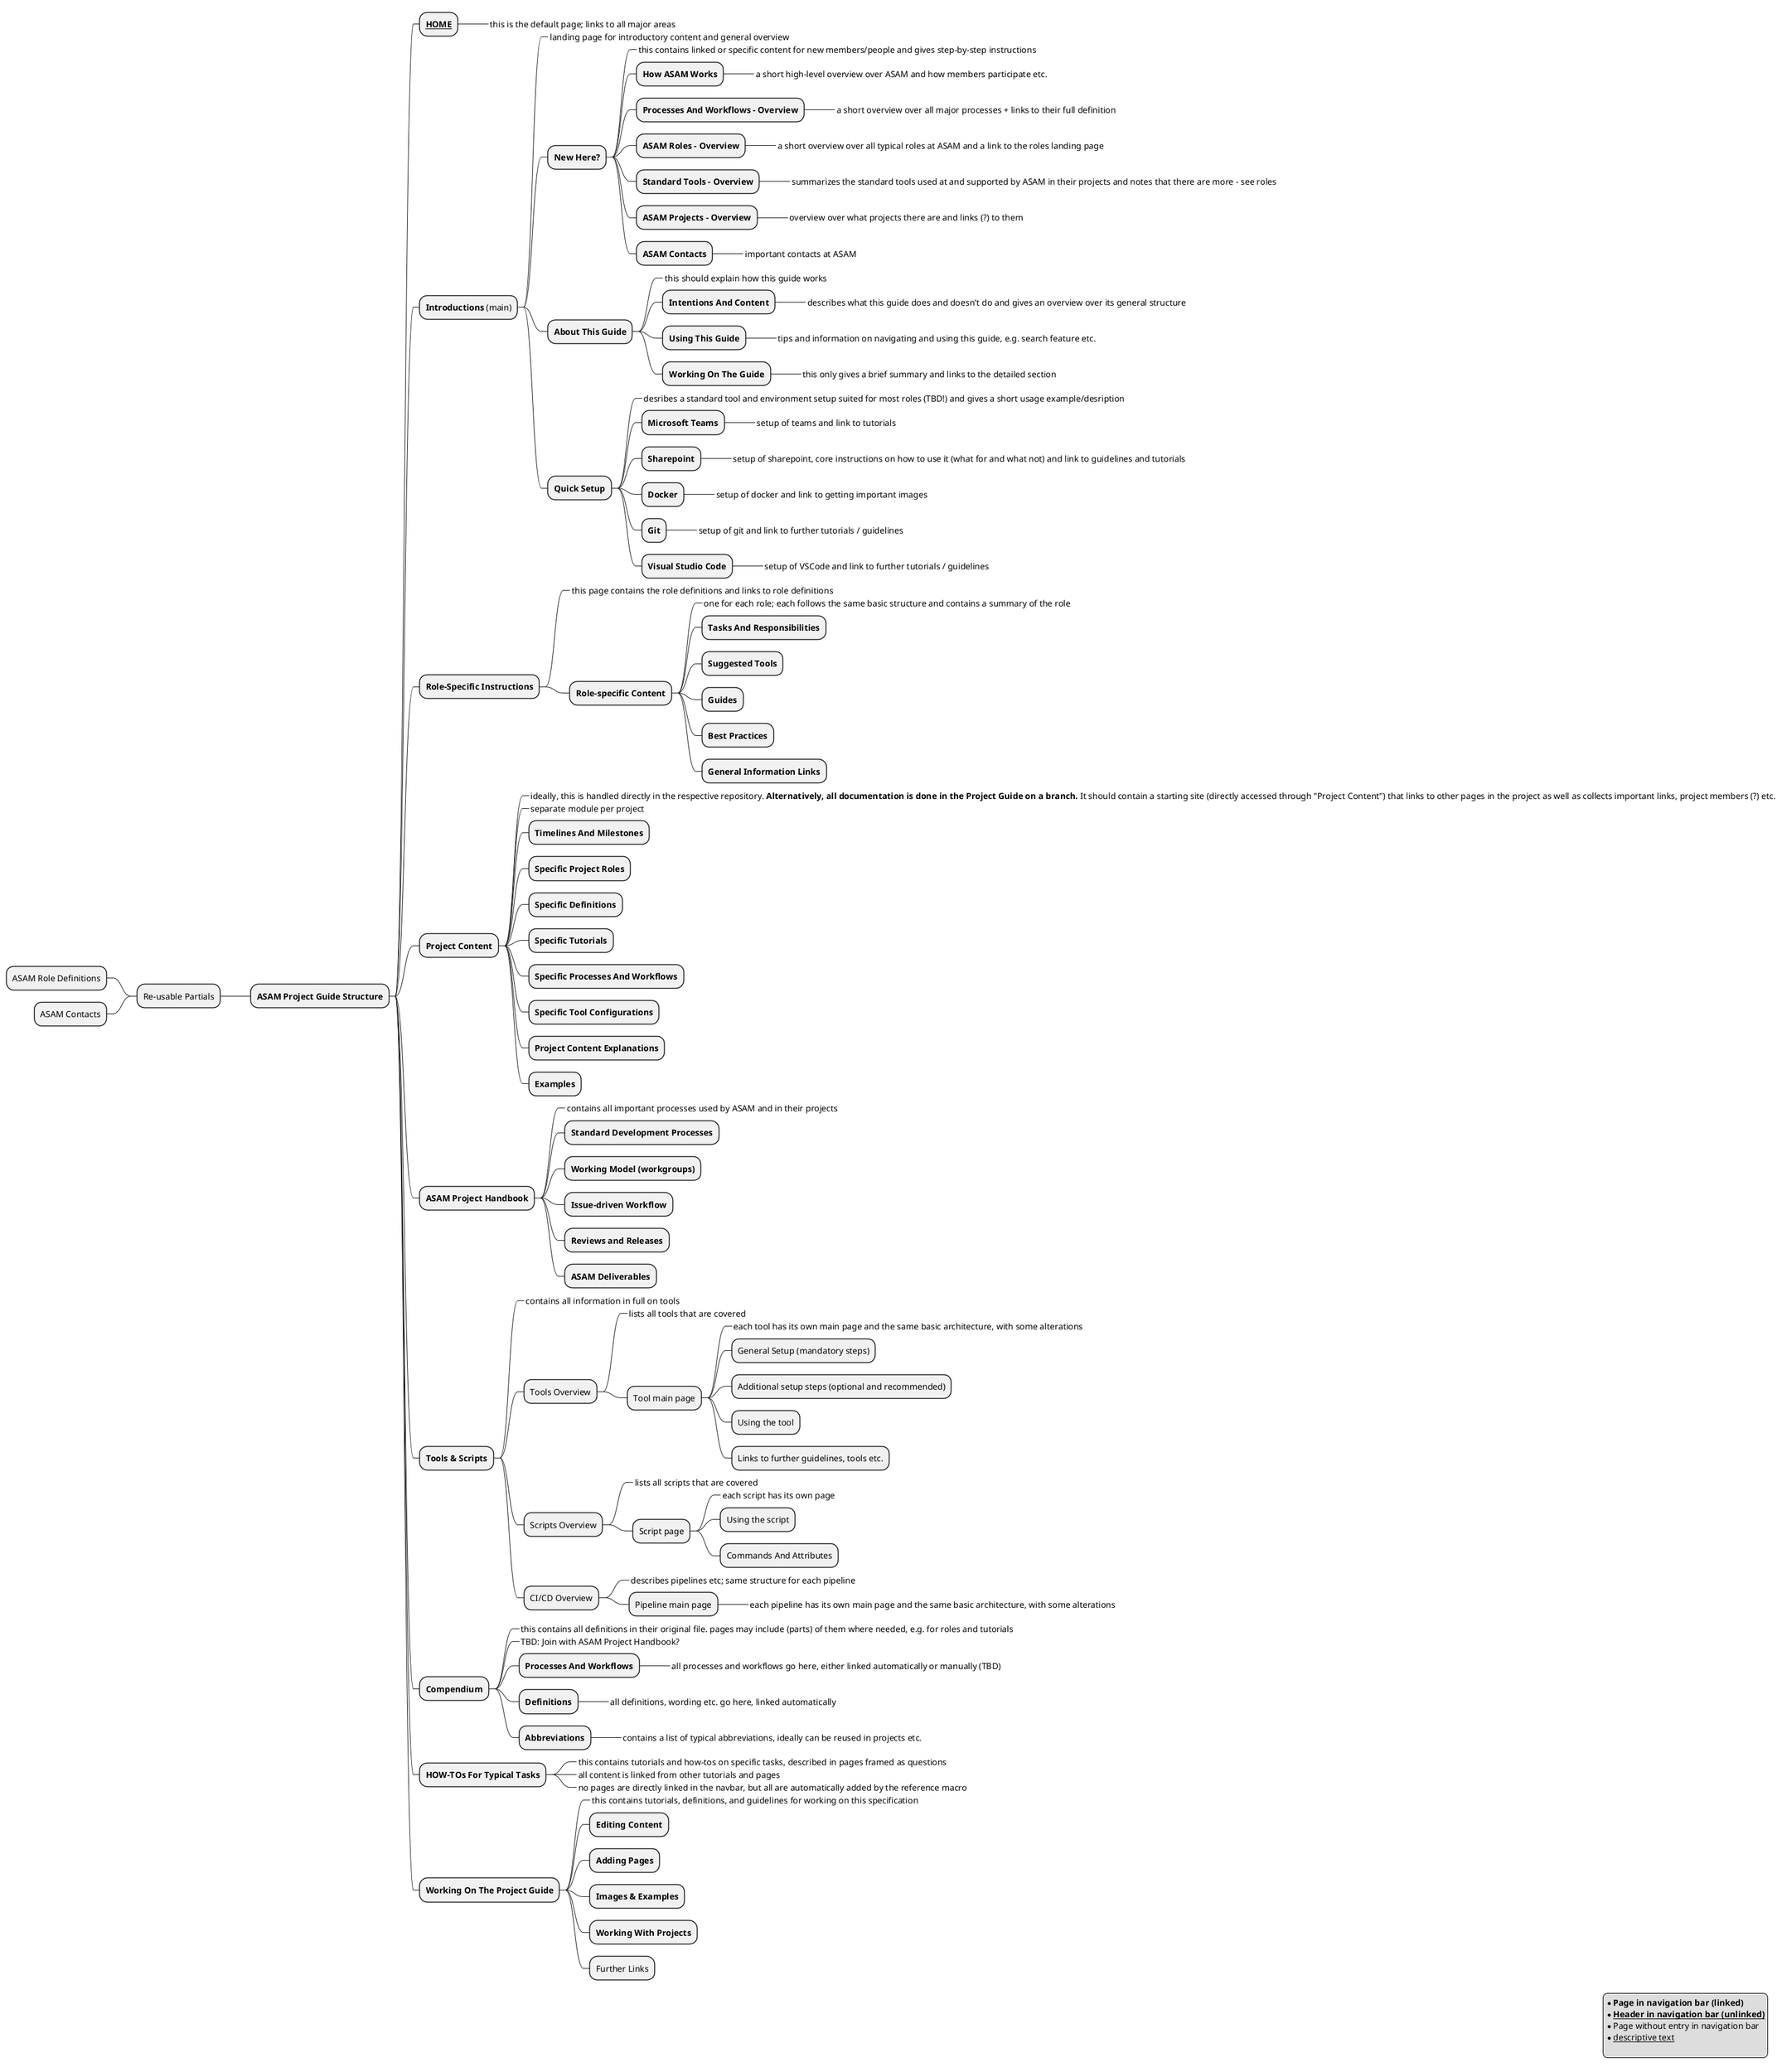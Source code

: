 'tag::standard[]
@startmindmap
+ **ASAM Project Guide Structure**
'end::standard[]
'tag::first_level[]
++ **__HOME__**
'tag::comment[]
+++_ this is the default page; links to all major areas
'end::comment[]

'tag::introductions[]
++ **Introductions** (main)
'tag::comment[]
+++_ landing page for introductory content and general overview
'end::comment[]
'end::first_level[]


+++ **New Here?**
'tag::comment[]
++++_ this contains linked or specific content for new members/people and gives step-by-step instructions
'end::comment[]

++++ **How ASAM Works**
'tag::comment[]
+++++_ a short high-level overview over ASAM and how members participate etc.
'end::comment[]

++++ **Processes And Workflows - Overview**
'tag::comment[]
+++++_ a short overview over all major processes + links to their full definition
'end::comment[]

++++ **ASAM Roles - Overview**
'tag::comment[]
+++++_ a short overview over all typical roles at ASAM and a link to the roles landing page
'end::comment[]

++++ **Standard Tools - Overview**
'tag::comment[]
+++++_ summarizes the standard tools used at and supported by ASAM in their projects and notes that there are more - see roles
'end::comment[]

++++ **ASAM Projects - Overview**
'tag::comment[]
+++++_ overview over what projects there are and links (?) to them
'end::comment[]

++++ **ASAM Contacts**
'tag::comment[]
+++++_ important contacts at ASAM
'end::comment[]


+++ **About This Guide**
'tag::comment[]
++++_ this should explain how this guide works
'end::comment[]

++++ **Intentions And Content**
'tag::comment[]
+++++_ describes what this guide does and doesn't do and gives an overview over its general structure
'end::comment[]

++++ **Using This Guide**
'tag::comment[]
+++++_ tips and information on navigating and using this guide, e.g. search feature etc.
'end::comment[]

++++ **Working On The Guide**
'tag::comment[]
+++++_ this only gives a brief summary and links to the detailed section
'end::comment[]


+++ **Quick Setup**
'tag::comment[]
++++_ desribes a standard tool and environment setup suited for most roles (TBD!) and gives a short usage example/desription
'end::comment[]

++++ **Microsoft Teams**
'tag::comment[]
+++++_ setup of teams and link to tutorials
'end::comment[]

++++ **Sharepoint**
'tag::comment[]
+++++_ setup of sharepoint, core instructions on how to use it (what for and what not) and link to guidelines and tutorials
'end::comment[]

++++ **Docker**
'tag::comment[]
+++++_ setup of docker and link to getting important images
'end::comment[]

++++ **Git**
'tag::comment[]
+++++_ setup of git and link to further tutorials / guidelines
'end::comment[]

++++ **Visual Studio Code**
'tag::comment[]
+++++_ setup of VSCode and link to further tutorials / guidelines
'end::comment[]
'end::introductions[]

'tag::roles[]
'tag::first_level[]
++ **Role-Specific Instructions**
'tag::comment[]
+++_ this page contains the role definitions and links to role definitions
'end::comment[]
'end::first_level[]

+++ **Role-specific Content**
'tag::comment[]
++++_ one for each role; each follows the same basic structure and contains a summary of the role
'end::comment[]

++++ **Tasks And Responsibilities**

++++ **Suggested Tools**

++++ **Guides**

++++ **Best Practices**

++++ **General Information Links**
'end::roles[]

'tag::project[]
'tag::first_level[]
++ **Project Content**
'tag::comment[]
+++_ ideally, this is handled directly in the respective repository. **Alternatively, all documentation is done in the Project Guide on a branch.** It should contain a starting site (directly accessed through "Project Content") that links to other pages in the project as well as collects important links, project members (?) etc.
+++_ separate module per project
'end::comment[]
'end::first_level[]
+++ **Timelines And Milestones**

+++ **Specific Project Roles**

+++ **Specific Definitions**

+++ **Specific Tutorials**

+++ **Specific Processes And Workflows**

+++ **Specific Tool Configurations**

+++ **Project Content Explanations**

+++ **Examples**
'end::project[]

'tag::general_project_processes[]
'tag::first_level[]
++ **ASAM Project Handbook**
'tag::comment[]
+++_ contains all important processes used by ASAM and in their projects
'end::comment[]
'end::first_level[]
+++ **Standard Development Processes**

+++ **Working Model (workgroups)**

+++ **Issue-driven Workflow**

+++ **Reviews and Releases**

+++ **ASAM Deliverables**
'end::general_project_processes[]

'tag::tools[]
'tag::first_level[]
++ **Tools & Scripts**
'tag::comment[]
+++_ contains all information in full on tools
'end::comment[]
'end::first_level[]
+++ Tools Overview
'tag::comment[]
++++_ lists all tools that are covered
'end::comment[]

++++ Tool main page
'tag::comment[]
+++++_ each tool has its own main page and the same basic architecture, with some alterations
'end::comment[]

+++++ General Setup (mandatory steps)

+++++ Additional setup steps (optional and recommended)

+++++ Using the tool

+++++ Links to further guidelines, tools etc.

+++ Scripts Overview
'tag::comment[]
++++_ lists all scripts that are covered
'end::comment[]

++++ Script page
'tag::comment[]
+++++_ each script has its own page
'end::comment[]

+++++ Using the script

+++++ Commands And Attributes

+++ CI/CD Overview
'tag::comment[]
++++_ describes pipelines etc; same structure for each pipeline
'end::comment[]

++++ Pipeline main page
'tag::comment[]
+++++_ each pipeline has its own main page and the same basic architecture, with some alterations
'end::comment[]
'end::tools[]

'tag::compendium[]
'tag::first_level[]
++ **Compendium**
'tag::comment[]
+++_ this contains all definitions in their original file. pages may include (parts) of them where needed, e.g. for roles and tutorials
+++_ TBD: Join with ASAM Project Handbook?
'end::comment[]
'end::first_level[]

+++ **Processes And Workflows**
'tag::comment[]
++++_ all processes and workflows go here, either linked automatically or manually (TBD)
'end::comment[]

+++ **Definitions**
'tag::comment[]
++++_ all definitions, wording etc. go here, linked automatically
'end::comment[]

+++ **Abbreviations**
'tag::comment[]
++++_ contains a list of typical abbreviations, ideally can be reused in projects etc.
'end::comment[]
'end::compendium[]

'tag::how_to[]
'tag::first_level[]
++ **HOW-TOs For Typical Tasks**
'tag::comment[]
+++_ this contains tutorials and how-tos on specific tasks, described in pages framed as questions
'end::comment[]
+++_ all content is linked from other tutorials and pages
+++_ no pages are directly linked in the navbar, but all are automatically added by the reference macro
'end::comment[]
'end::first_level[]
'end::how_to[]

'tag::project_guide[]
'tag::first_level[]
++ **Working On The Project Guide**
'tag::comment[]
+++_ this contains tutorials, definitions, and guidelines for working on this specification
'end::comment[]
'end::first_level[]

+++ **Editing Content**

+++ **Adding Pages**

+++ **Images & Examples**

+++ **Working With Projects**

+++ Further Links
'end::project_guide[]

-- Re-usable Partials
--- ASAM Role Definitions
--- ASAM Contacts
'tag::standard[]
legend right
    * **Page in navigation bar (linked)**
    * __**Header in navigation bar (unlinked)**__
    * Page without entry in navigation bar
    * __descriptive text__

end legend

@endmindmap
'end::standard[]